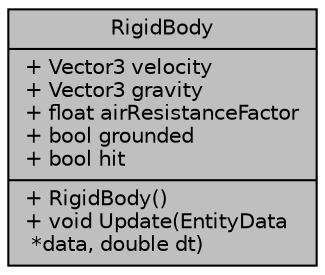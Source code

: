 digraph "RigidBody"
{
 // LATEX_PDF_SIZE
  edge [fontname="Helvetica",fontsize="10",labelfontname="Helvetica",labelfontsize="10"];
  node [fontname="Helvetica",fontsize="10",shape=record];
  Node1 [label="{RigidBody\n|+ Vector3 velocity\l+ Vector3 gravity\l+ float airResistanceFactor\l+ bool grounded\l+ bool hit\l|+  RigidBody()\l+ void Update(EntityData\l *data, double dt)\l}",height=0.2,width=0.4,color="black", fillcolor="grey75", style="filled", fontcolor="black",tooltip="Struct to handle the physics of the NPC. Implemented only in NPC as we did not plan to have any physi..."];
}
